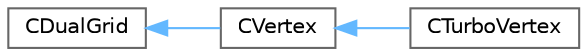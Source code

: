 digraph "Graphical Class Hierarchy"
{
 // LATEX_PDF_SIZE
  bgcolor="transparent";
  edge [fontname=Helvetica,fontsize=10,labelfontname=Helvetica,labelfontsize=10];
  node [fontname=Helvetica,fontsize=10,shape=box,height=0.2,width=0.4];
  rankdir="LR";
  Node0 [id="Node000000",label="CDualGrid",height=0.2,width=0.4,color="grey40", fillcolor="white", style="filled",URL="$classCDualGrid.html",tooltip="Class for controlling the dual volume definition. The dual volume is compose by three main elements: ..."];
  Node0 -> Node1 [id="edge28_Node000000_Node000001",dir="back",color="steelblue1",style="solid",tooltip=" "];
  Node1 [id="Node000001",label="CVertex",height=0.2,width=0.4,color="grey40", fillcolor="white", style="filled",URL="$classCVertex.html",tooltip="Class for vertex definition (equivalent to edges, but for the boundaries)."];
  Node1 -> Node2 [id="edge29_Node000001_Node000002",dir="back",color="steelblue1",style="solid",tooltip=" "];
  Node2 [id="Node000002",label="CTurboVertex",height=0.2,width=0.4,color="grey40", fillcolor="white", style="filled",URL="$classCTurboVertex.html",tooltip="Class for vertex definition for turbomachinery (equivalent to edges, but for the boundaries)."];
}
